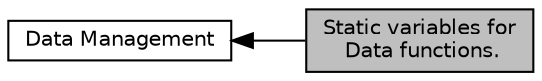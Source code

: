 digraph "Static variables for Data functions."
{
  edge [fontname="Helvetica",fontsize="10",labelfontname="Helvetica",labelfontsize="10"];
  node [fontname="Helvetica",fontsize="10",shape=record];
  rankdir=LR;
  Node1 [label="Data Management",height=0.2,width=0.4,color="black", fillcolor="white", style="filled",URL="$group__datalib.html"];
  Node0 [label="Static variables for\l Data functions.",height=0.2,width=0.4,color="black", fillcolor="grey75", style="filled", fontcolor="black"];
  Node1->Node0 [shape=plaintext, dir="back", style="solid"];
}
